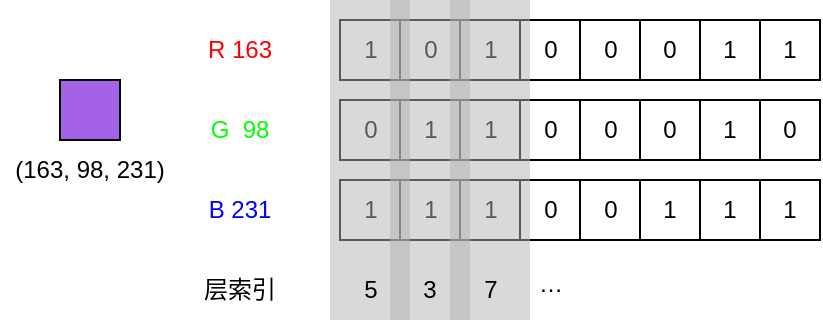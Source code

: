 <mxfile version="21.5.2" type="github">
  <diagram name="第 1 页" id="IeRR_lf_jc9WFtIsW2VL">
    <mxGraphModel dx="479" dy="291" grid="1" gridSize="10" guides="1" tooltips="1" connect="1" arrows="1" fold="1" page="1" pageScale="1" pageWidth="827" pageHeight="1169" math="0" shadow="0">
      <root>
        <mxCell id="0" />
        <mxCell id="1" parent="0" />
        <mxCell id="o7VYgOm-hevLJJB-VLt0-1" value="(163, 98, 231)" style="text;html=1;strokeColor=none;fillColor=none;align=center;verticalAlign=middle;whiteSpace=wrap;rounded=0;" vertex="1" parent="1">
          <mxGeometry x="10" y="100" width="90" height="30" as="geometry" />
        </mxCell>
        <mxCell id="o7VYgOm-hevLJJB-VLt0-2" value="" style="whiteSpace=wrap;html=1;aspect=fixed;fillColor=#A362E7;" vertex="1" parent="1">
          <mxGeometry x="40" y="70" width="30" height="30" as="geometry" />
        </mxCell>
        <mxCell id="o7VYgOm-hevLJJB-VLt0-3" value="" style="whiteSpace=wrap;html=1;aspect=fixed;" vertex="1" parent="1">
          <mxGeometry x="180" y="40" width="30" height="30" as="geometry" />
        </mxCell>
        <mxCell id="o7VYgOm-hevLJJB-VLt0-5" value="" style="whiteSpace=wrap;html=1;aspect=fixed;" vertex="1" parent="1">
          <mxGeometry x="210" y="40" width="30" height="30" as="geometry" />
        </mxCell>
        <mxCell id="o7VYgOm-hevLJJB-VLt0-6" value="" style="whiteSpace=wrap;html=1;aspect=fixed;" vertex="1" parent="1">
          <mxGeometry x="240" y="40" width="30" height="30" as="geometry" />
        </mxCell>
        <mxCell id="o7VYgOm-hevLJJB-VLt0-7" value="" style="whiteSpace=wrap;html=1;aspect=fixed;" vertex="1" parent="1">
          <mxGeometry x="270" y="40" width="30" height="30" as="geometry" />
        </mxCell>
        <mxCell id="o7VYgOm-hevLJJB-VLt0-8" value="" style="whiteSpace=wrap;html=1;aspect=fixed;" vertex="1" parent="1">
          <mxGeometry x="300" y="40" width="30" height="30" as="geometry" />
        </mxCell>
        <mxCell id="o7VYgOm-hevLJJB-VLt0-9" value="" style="whiteSpace=wrap;html=1;aspect=fixed;" vertex="1" parent="1">
          <mxGeometry x="330" y="40" width="30" height="30" as="geometry" />
        </mxCell>
        <mxCell id="o7VYgOm-hevLJJB-VLt0-10" value="" style="whiteSpace=wrap;html=1;aspect=fixed;" vertex="1" parent="1">
          <mxGeometry x="360" y="40" width="30" height="30" as="geometry" />
        </mxCell>
        <mxCell id="o7VYgOm-hevLJJB-VLt0-11" value="" style="whiteSpace=wrap;html=1;aspect=fixed;" vertex="1" parent="1">
          <mxGeometry x="390" y="40" width="30" height="30" as="geometry" />
        </mxCell>
        <mxCell id="o7VYgOm-hevLJJB-VLt0-28" value="&lt;font color=&quot;#ff0000&quot;&gt;R 163&lt;/font&gt;" style="text;html=1;strokeColor=none;fillColor=none;align=center;verticalAlign=middle;whiteSpace=wrap;rounded=0;" vertex="1" parent="1">
          <mxGeometry x="100" y="40" width="60" height="30" as="geometry" />
        </mxCell>
        <mxCell id="o7VYgOm-hevLJJB-VLt0-29" value="&lt;font color=&quot;#00ff00&quot;&gt;G&amp;nbsp; 98&lt;/font&gt;" style="text;html=1;strokeColor=none;fillColor=none;align=center;verticalAlign=middle;whiteSpace=wrap;rounded=0;" vertex="1" parent="1">
          <mxGeometry x="100" y="80" width="60" height="30" as="geometry" />
        </mxCell>
        <mxCell id="o7VYgOm-hevLJJB-VLt0-30" value="&lt;font color=&quot;#0000ff&quot;&gt;B 231&lt;/font&gt;" style="text;html=1;strokeColor=none;fillColor=none;align=center;verticalAlign=middle;whiteSpace=wrap;rounded=0;" vertex="1" parent="1">
          <mxGeometry x="100" y="120" width="60" height="30" as="geometry" />
        </mxCell>
        <mxCell id="o7VYgOm-hevLJJB-VLt0-31" value="1" style="text;html=1;strokeColor=none;fillColor=none;align=center;verticalAlign=middle;whiteSpace=wrap;rounded=0;" vertex="1" parent="1">
          <mxGeometry x="187.5" y="40" width="15" height="30" as="geometry" />
        </mxCell>
        <mxCell id="o7VYgOm-hevLJJB-VLt0-32" value="0" style="text;html=1;strokeColor=none;fillColor=none;align=center;verticalAlign=middle;whiteSpace=wrap;rounded=0;" vertex="1" parent="1">
          <mxGeometry x="217.5" y="40" width="15" height="30" as="geometry" />
        </mxCell>
        <mxCell id="o7VYgOm-hevLJJB-VLt0-36" value="1" style="text;html=1;strokeColor=none;fillColor=none;align=center;verticalAlign=middle;whiteSpace=wrap;rounded=0;" vertex="1" parent="1">
          <mxGeometry x="247.5" y="40" width="15" height="30" as="geometry" />
        </mxCell>
        <mxCell id="o7VYgOm-hevLJJB-VLt0-37" value="0" style="text;html=1;strokeColor=none;fillColor=none;align=center;verticalAlign=middle;whiteSpace=wrap;rounded=0;" vertex="1" parent="1">
          <mxGeometry x="277.5" y="40" width="15" height="30" as="geometry" />
        </mxCell>
        <mxCell id="o7VYgOm-hevLJJB-VLt0-38" value="0" style="text;html=1;strokeColor=none;fillColor=none;align=center;verticalAlign=middle;whiteSpace=wrap;rounded=0;" vertex="1" parent="1">
          <mxGeometry x="307.5" y="40" width="15" height="30" as="geometry" />
        </mxCell>
        <mxCell id="o7VYgOm-hevLJJB-VLt0-40" value="0" style="text;html=1;strokeColor=none;fillColor=none;align=center;verticalAlign=middle;whiteSpace=wrap;rounded=0;" vertex="1" parent="1">
          <mxGeometry x="338.13" y="40" width="13.75" height="30" as="geometry" />
        </mxCell>
        <mxCell id="o7VYgOm-hevLJJB-VLt0-41" value="1" style="text;html=1;strokeColor=none;fillColor=none;align=center;verticalAlign=middle;whiteSpace=wrap;rounded=0;" vertex="1" parent="1">
          <mxGeometry x="368.12" y="40" width="13.75" height="30" as="geometry" />
        </mxCell>
        <mxCell id="o7VYgOm-hevLJJB-VLt0-42" value="1" style="text;html=1;strokeColor=none;fillColor=none;align=center;verticalAlign=middle;whiteSpace=wrap;rounded=0;" vertex="1" parent="1">
          <mxGeometry x="398.12" y="40" width="13.75" height="30" as="geometry" />
        </mxCell>
        <mxCell id="o7VYgOm-hevLJJB-VLt0-43" value="" style="whiteSpace=wrap;html=1;aspect=fixed;" vertex="1" parent="1">
          <mxGeometry x="180" y="80" width="30" height="30" as="geometry" />
        </mxCell>
        <mxCell id="o7VYgOm-hevLJJB-VLt0-44" value="" style="whiteSpace=wrap;html=1;aspect=fixed;" vertex="1" parent="1">
          <mxGeometry x="210" y="80" width="30" height="30" as="geometry" />
        </mxCell>
        <mxCell id="o7VYgOm-hevLJJB-VLt0-45" value="" style="whiteSpace=wrap;html=1;aspect=fixed;" vertex="1" parent="1">
          <mxGeometry x="240" y="80" width="30" height="30" as="geometry" />
        </mxCell>
        <mxCell id="o7VYgOm-hevLJJB-VLt0-46" value="" style="whiteSpace=wrap;html=1;aspect=fixed;" vertex="1" parent="1">
          <mxGeometry x="270" y="80" width="30" height="30" as="geometry" />
        </mxCell>
        <mxCell id="o7VYgOm-hevLJJB-VLt0-47" value="" style="whiteSpace=wrap;html=1;aspect=fixed;" vertex="1" parent="1">
          <mxGeometry x="300" y="80" width="30" height="30" as="geometry" />
        </mxCell>
        <mxCell id="o7VYgOm-hevLJJB-VLt0-48" value="" style="whiteSpace=wrap;html=1;aspect=fixed;" vertex="1" parent="1">
          <mxGeometry x="330" y="80" width="30" height="30" as="geometry" />
        </mxCell>
        <mxCell id="o7VYgOm-hevLJJB-VLt0-49" value="" style="whiteSpace=wrap;html=1;aspect=fixed;" vertex="1" parent="1">
          <mxGeometry x="360" y="80" width="30" height="30" as="geometry" />
        </mxCell>
        <mxCell id="o7VYgOm-hevLJJB-VLt0-50" value="" style="whiteSpace=wrap;html=1;aspect=fixed;" vertex="1" parent="1">
          <mxGeometry x="390" y="80" width="30" height="30" as="geometry" />
        </mxCell>
        <mxCell id="o7VYgOm-hevLJJB-VLt0-51" value="0" style="text;html=1;strokeColor=none;fillColor=none;align=center;verticalAlign=middle;whiteSpace=wrap;rounded=0;" vertex="1" parent="1">
          <mxGeometry x="187.5" y="80" width="15" height="30" as="geometry" />
        </mxCell>
        <mxCell id="o7VYgOm-hevLJJB-VLt0-52" value="1" style="text;html=1;strokeColor=none;fillColor=none;align=center;verticalAlign=middle;whiteSpace=wrap;rounded=0;" vertex="1" parent="1">
          <mxGeometry x="217.5" y="80" width="15" height="30" as="geometry" />
        </mxCell>
        <mxCell id="o7VYgOm-hevLJJB-VLt0-53" value="1" style="text;html=1;strokeColor=none;fillColor=none;align=center;verticalAlign=middle;whiteSpace=wrap;rounded=0;" vertex="1" parent="1">
          <mxGeometry x="247.5" y="80" width="15" height="30" as="geometry" />
        </mxCell>
        <mxCell id="o7VYgOm-hevLJJB-VLt0-54" value="0" style="text;html=1;strokeColor=none;fillColor=none;align=center;verticalAlign=middle;whiteSpace=wrap;rounded=0;" vertex="1" parent="1">
          <mxGeometry x="277.5" y="80" width="15" height="30" as="geometry" />
        </mxCell>
        <mxCell id="o7VYgOm-hevLJJB-VLt0-55" value="0" style="text;html=1;strokeColor=none;fillColor=none;align=center;verticalAlign=middle;whiteSpace=wrap;rounded=0;" vertex="1" parent="1">
          <mxGeometry x="307.5" y="80" width="15" height="30" as="geometry" />
        </mxCell>
        <mxCell id="o7VYgOm-hevLJJB-VLt0-56" value="0" style="text;html=1;strokeColor=none;fillColor=none;align=center;verticalAlign=middle;whiteSpace=wrap;rounded=0;" vertex="1" parent="1">
          <mxGeometry x="338.13" y="80" width="13.75" height="30" as="geometry" />
        </mxCell>
        <mxCell id="o7VYgOm-hevLJJB-VLt0-57" value="1" style="text;html=1;strokeColor=none;fillColor=none;align=center;verticalAlign=middle;whiteSpace=wrap;rounded=0;" vertex="1" parent="1">
          <mxGeometry x="368.12" y="80" width="13.75" height="30" as="geometry" />
        </mxCell>
        <mxCell id="o7VYgOm-hevLJJB-VLt0-58" value="0" style="text;html=1;strokeColor=none;fillColor=none;align=center;verticalAlign=middle;whiteSpace=wrap;rounded=0;" vertex="1" parent="1">
          <mxGeometry x="398.12" y="80" width="13.75" height="30" as="geometry" />
        </mxCell>
        <mxCell id="o7VYgOm-hevLJJB-VLt0-59" value="" style="whiteSpace=wrap;html=1;aspect=fixed;" vertex="1" parent="1">
          <mxGeometry x="180" y="120" width="30" height="30" as="geometry" />
        </mxCell>
        <mxCell id="o7VYgOm-hevLJJB-VLt0-60" value="" style="whiteSpace=wrap;html=1;aspect=fixed;" vertex="1" parent="1">
          <mxGeometry x="210" y="120" width="30" height="30" as="geometry" />
        </mxCell>
        <mxCell id="o7VYgOm-hevLJJB-VLt0-61" value="" style="whiteSpace=wrap;html=1;aspect=fixed;" vertex="1" parent="1">
          <mxGeometry x="240" y="120" width="30" height="30" as="geometry" />
        </mxCell>
        <mxCell id="o7VYgOm-hevLJJB-VLt0-62" value="" style="whiteSpace=wrap;html=1;aspect=fixed;" vertex="1" parent="1">
          <mxGeometry x="270" y="120" width="30" height="30" as="geometry" />
        </mxCell>
        <mxCell id="o7VYgOm-hevLJJB-VLt0-63" value="" style="whiteSpace=wrap;html=1;aspect=fixed;" vertex="1" parent="1">
          <mxGeometry x="300" y="120" width="30" height="30" as="geometry" />
        </mxCell>
        <mxCell id="o7VYgOm-hevLJJB-VLt0-64" value="" style="whiteSpace=wrap;html=1;aspect=fixed;" vertex="1" parent="1">
          <mxGeometry x="330" y="120" width="30" height="30" as="geometry" />
        </mxCell>
        <mxCell id="o7VYgOm-hevLJJB-VLt0-65" value="" style="whiteSpace=wrap;html=1;aspect=fixed;" vertex="1" parent="1">
          <mxGeometry x="360" y="120" width="30" height="30" as="geometry" />
        </mxCell>
        <mxCell id="o7VYgOm-hevLJJB-VLt0-66" value="" style="whiteSpace=wrap;html=1;aspect=fixed;" vertex="1" parent="1">
          <mxGeometry x="390" y="120" width="30" height="30" as="geometry" />
        </mxCell>
        <mxCell id="o7VYgOm-hevLJJB-VLt0-67" value="1" style="text;html=1;strokeColor=none;fillColor=none;align=center;verticalAlign=middle;whiteSpace=wrap;rounded=0;" vertex="1" parent="1">
          <mxGeometry x="187.5" y="120" width="15" height="30" as="geometry" />
        </mxCell>
        <mxCell id="o7VYgOm-hevLJJB-VLt0-68" value="1" style="text;html=1;strokeColor=none;fillColor=none;align=center;verticalAlign=middle;whiteSpace=wrap;rounded=0;" vertex="1" parent="1">
          <mxGeometry x="217.5" y="120" width="15" height="30" as="geometry" />
        </mxCell>
        <mxCell id="o7VYgOm-hevLJJB-VLt0-69" value="1" style="text;html=1;strokeColor=none;fillColor=none;align=center;verticalAlign=middle;whiteSpace=wrap;rounded=0;" vertex="1" parent="1">
          <mxGeometry x="247.5" y="120" width="15" height="30" as="geometry" />
        </mxCell>
        <mxCell id="o7VYgOm-hevLJJB-VLt0-70" value="0" style="text;html=1;strokeColor=none;fillColor=none;align=center;verticalAlign=middle;whiteSpace=wrap;rounded=0;" vertex="1" parent="1">
          <mxGeometry x="277.5" y="120" width="15" height="30" as="geometry" />
        </mxCell>
        <mxCell id="o7VYgOm-hevLJJB-VLt0-71" value="0" style="text;html=1;strokeColor=none;fillColor=none;align=center;verticalAlign=middle;whiteSpace=wrap;rounded=0;" vertex="1" parent="1">
          <mxGeometry x="307.5" y="120" width="15" height="30" as="geometry" />
        </mxCell>
        <mxCell id="o7VYgOm-hevLJJB-VLt0-72" value="1" style="text;html=1;strokeColor=none;fillColor=none;align=center;verticalAlign=middle;whiteSpace=wrap;rounded=0;" vertex="1" parent="1">
          <mxGeometry x="338.13" y="120" width="13.75" height="30" as="geometry" />
        </mxCell>
        <mxCell id="o7VYgOm-hevLJJB-VLt0-73" value="1" style="text;html=1;strokeColor=none;fillColor=none;align=center;verticalAlign=middle;whiteSpace=wrap;rounded=0;" vertex="1" parent="1">
          <mxGeometry x="368.12" y="120" width="13.75" height="30" as="geometry" />
        </mxCell>
        <mxCell id="o7VYgOm-hevLJJB-VLt0-74" value="1" style="text;html=1;strokeColor=none;fillColor=none;align=center;verticalAlign=middle;whiteSpace=wrap;rounded=0;" vertex="1" parent="1">
          <mxGeometry x="398.12" y="120" width="13.75" height="30" as="geometry" />
        </mxCell>
        <mxCell id="o7VYgOm-hevLJJB-VLt0-76" value="" style="rounded=0;whiteSpace=wrap;html=1;opacity=50;strokeColor=none;fillColor=#B3B3B3;" vertex="1" parent="1">
          <mxGeometry x="175" y="30" width="40" height="160" as="geometry" />
        </mxCell>
        <mxCell id="o7VYgOm-hevLJJB-VLt0-77" value="层索引" style="text;html=1;strokeColor=none;fillColor=none;align=center;verticalAlign=middle;whiteSpace=wrap;rounded=0;" vertex="1" parent="1">
          <mxGeometry x="100" y="160" width="60" height="30" as="geometry" />
        </mxCell>
        <mxCell id="o7VYgOm-hevLJJB-VLt0-78" value="5" style="text;html=1;strokeColor=none;fillColor=none;align=center;verticalAlign=middle;whiteSpace=wrap;rounded=0;" vertex="1" parent="1">
          <mxGeometry x="182.5" y="160" width="25" height="30" as="geometry" />
        </mxCell>
        <mxCell id="o7VYgOm-hevLJJB-VLt0-79" value="" style="rounded=0;whiteSpace=wrap;html=1;opacity=50;strokeColor=none;fillColor=#B3B3B3;" vertex="1" parent="1">
          <mxGeometry x="205" y="30" width="40" height="160" as="geometry" />
        </mxCell>
        <mxCell id="o7VYgOm-hevLJJB-VLt0-80" value="3" style="text;html=1;strokeColor=none;fillColor=none;align=center;verticalAlign=middle;whiteSpace=wrap;rounded=0;" vertex="1" parent="1">
          <mxGeometry x="215" y="160" width="20" height="30" as="geometry" />
        </mxCell>
        <mxCell id="o7VYgOm-hevLJJB-VLt0-81" value="" style="rounded=0;whiteSpace=wrap;html=1;opacity=50;strokeColor=none;fillColor=#B3B3B3;" vertex="1" parent="1">
          <mxGeometry x="235" y="30" width="40" height="160" as="geometry" />
        </mxCell>
        <mxCell id="o7VYgOm-hevLJJB-VLt0-82" value="7" style="text;html=1;strokeColor=none;fillColor=none;align=center;verticalAlign=middle;whiteSpace=wrap;rounded=0;" vertex="1" parent="1">
          <mxGeometry x="242.5" y="160" width="25" height="30" as="geometry" />
        </mxCell>
        <mxCell id="o7VYgOm-hevLJJB-VLt0-87" value="…" style="text;html=1;strokeColor=none;fillColor=none;align=center;verticalAlign=middle;whiteSpace=wrap;rounded=0;" vertex="1" parent="1">
          <mxGeometry x="272.5" y="157" width="25" height="30" as="geometry" />
        </mxCell>
      </root>
    </mxGraphModel>
  </diagram>
</mxfile>
